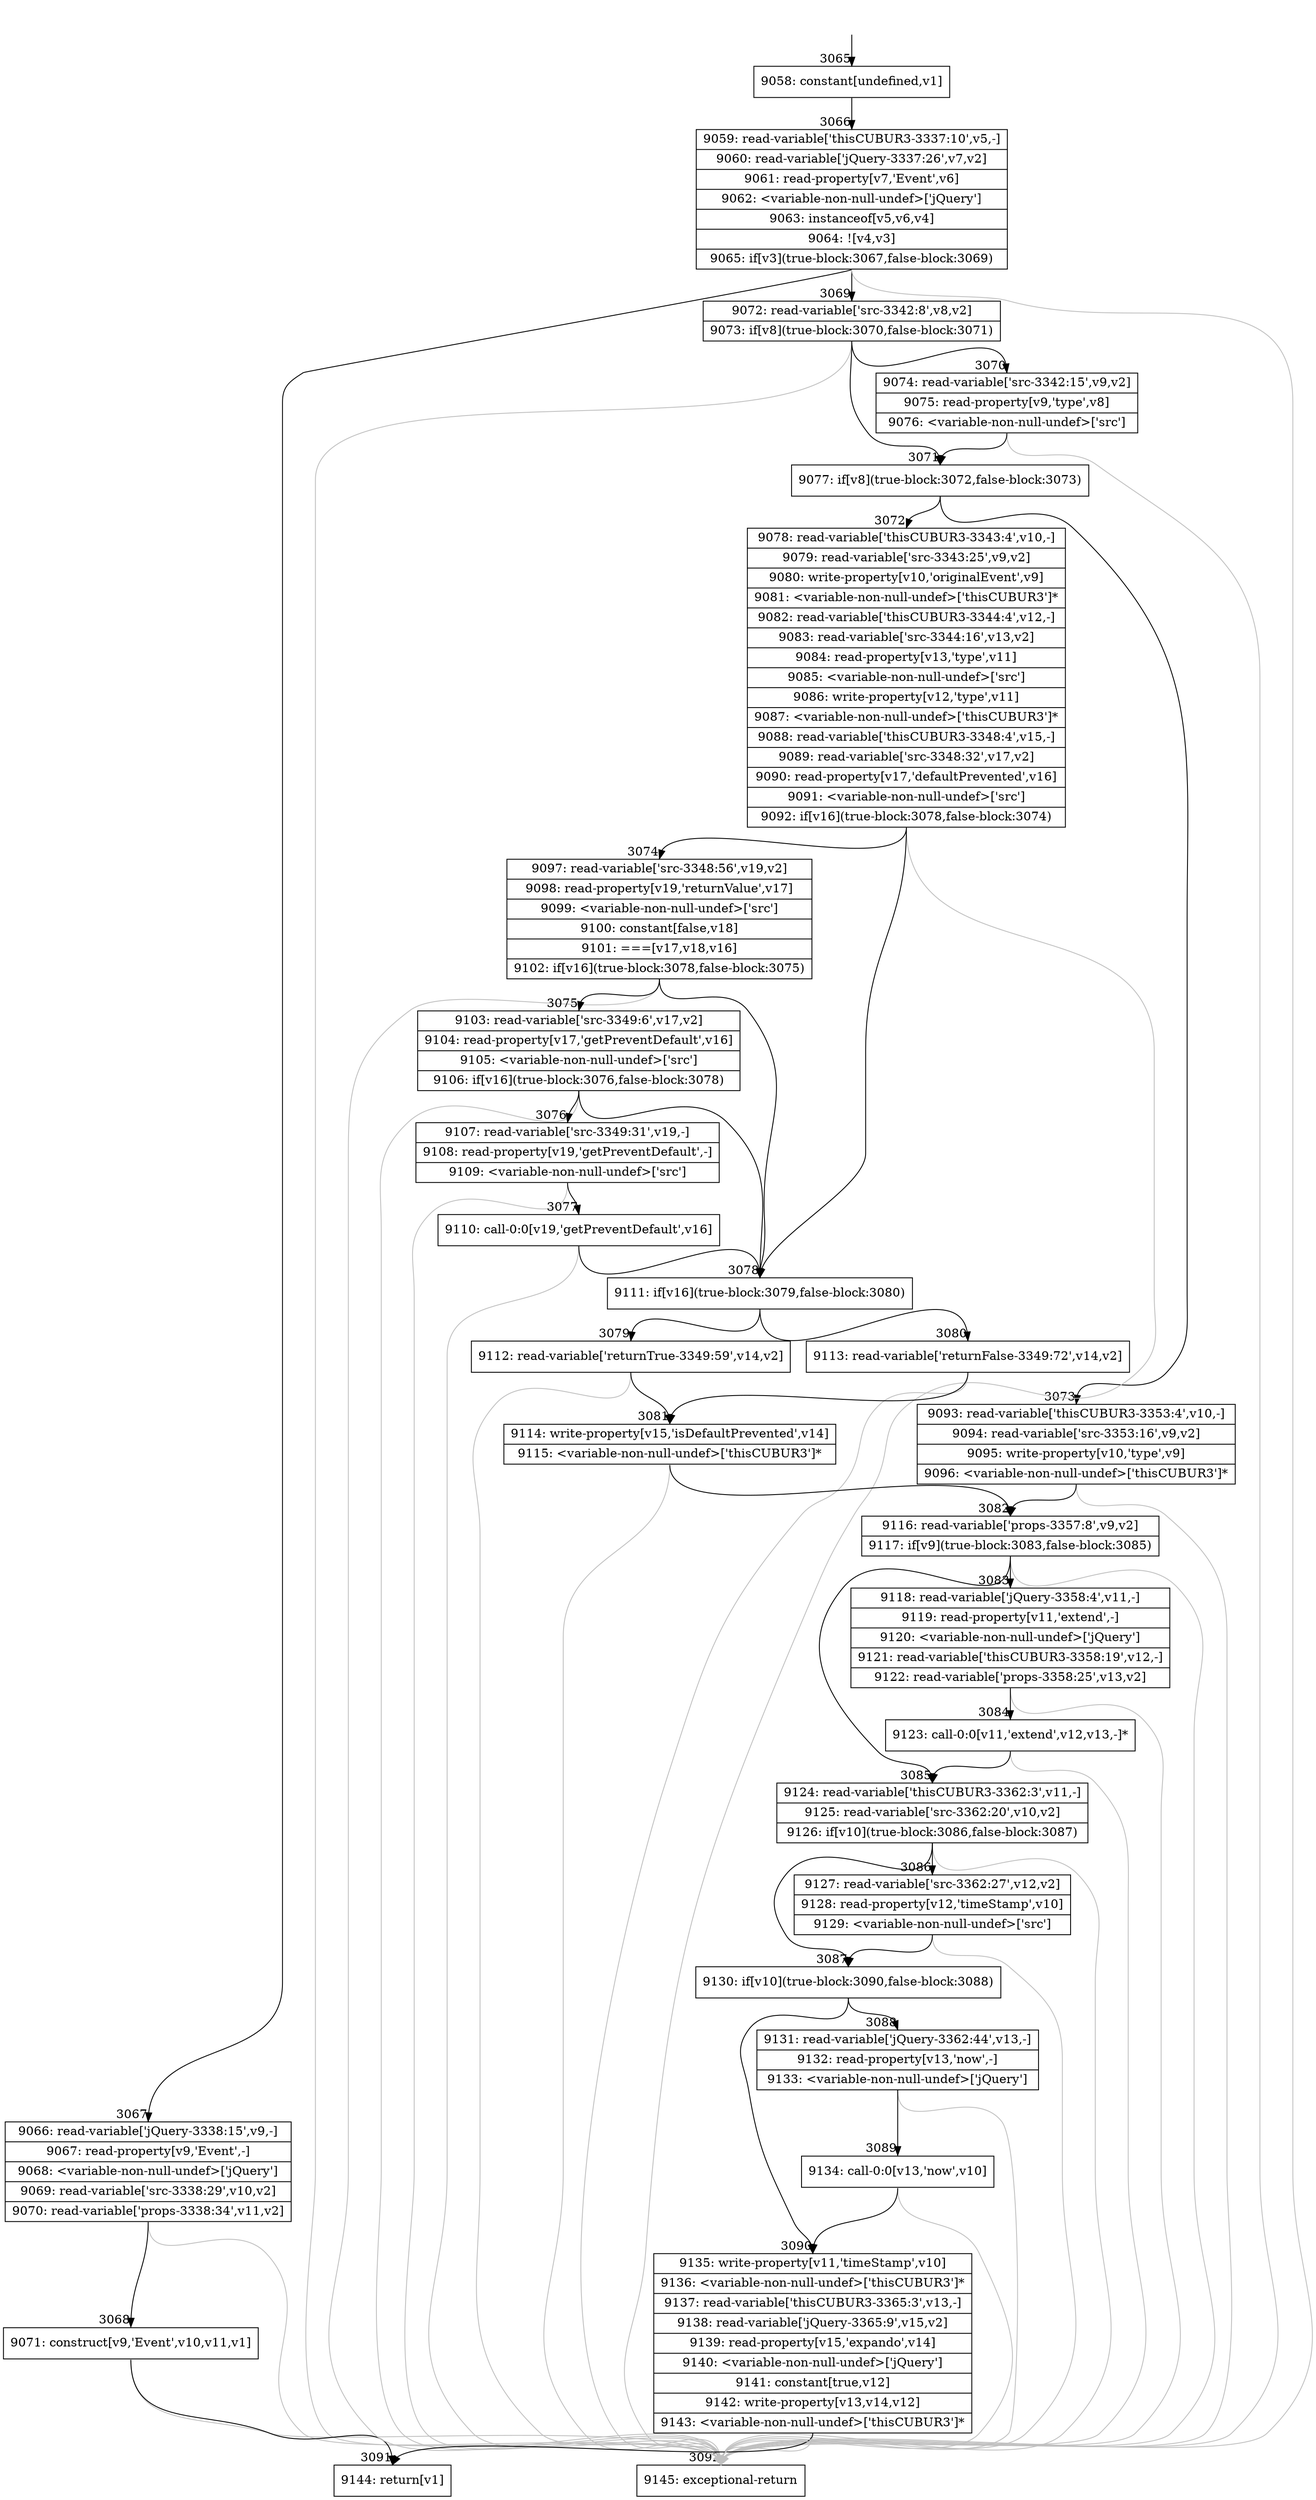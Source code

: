 digraph {
rankdir="TD"
BB_entry187[shape=none,label=""];
BB_entry187 -> BB3065 [tailport=s, headport=n, headlabel="    3065"]
BB3065 [shape=record label="{9058: constant[undefined,v1]}" ] 
BB3065 -> BB3066 [tailport=s, headport=n, headlabel="      3066"]
BB3066 [shape=record label="{9059: read-variable['thisCUBUR3-3337:10',v5,-]|9060: read-variable['jQuery-3337:26',v7,v2]|9061: read-property[v7,'Event',v6]|9062: \<variable-non-null-undef\>['jQuery']|9063: instanceof[v5,v6,v4]|9064: ![v4,v3]|9065: if[v3](true-block:3067,false-block:3069)}" ] 
BB3066 -> BB3067 [tailport=s, headport=n, headlabel="      3067"]
BB3066 -> BB3069 [tailport=s, headport=n, headlabel="      3069"]
BB3066 -> BB3092 [tailport=s, headport=n, color=gray, headlabel="      3092"]
BB3067 [shape=record label="{9066: read-variable['jQuery-3338:15',v9,-]|9067: read-property[v9,'Event',-]|9068: \<variable-non-null-undef\>['jQuery']|9069: read-variable['src-3338:29',v10,v2]|9070: read-variable['props-3338:34',v11,v2]}" ] 
BB3067 -> BB3068 [tailport=s, headport=n, headlabel="      3068"]
BB3067 -> BB3092 [tailport=s, headport=n, color=gray]
BB3068 [shape=record label="{9071: construct[v9,'Event',v10,v11,v1]}" ] 
BB3068 -> BB3091 [tailport=s, headport=n, headlabel="      3091"]
BB3068 -> BB3092 [tailport=s, headport=n, color=gray]
BB3069 [shape=record label="{9072: read-variable['src-3342:8',v8,v2]|9073: if[v8](true-block:3070,false-block:3071)}" ] 
BB3069 -> BB3071 [tailport=s, headport=n, headlabel="      3071"]
BB3069 -> BB3070 [tailport=s, headport=n, headlabel="      3070"]
BB3069 -> BB3092 [tailport=s, headport=n, color=gray]
BB3070 [shape=record label="{9074: read-variable['src-3342:15',v9,v2]|9075: read-property[v9,'type',v8]|9076: \<variable-non-null-undef\>['src']}" ] 
BB3070 -> BB3071 [tailport=s, headport=n]
BB3070 -> BB3092 [tailport=s, headport=n, color=gray]
BB3071 [shape=record label="{9077: if[v8](true-block:3072,false-block:3073)}" ] 
BB3071 -> BB3072 [tailport=s, headport=n, headlabel="      3072"]
BB3071 -> BB3073 [tailport=s, headport=n, headlabel="      3073"]
BB3072 [shape=record label="{9078: read-variable['thisCUBUR3-3343:4',v10,-]|9079: read-variable['src-3343:25',v9,v2]|9080: write-property[v10,'originalEvent',v9]|9081: \<variable-non-null-undef\>['thisCUBUR3']*|9082: read-variable['thisCUBUR3-3344:4',v12,-]|9083: read-variable['src-3344:16',v13,v2]|9084: read-property[v13,'type',v11]|9085: \<variable-non-null-undef\>['src']|9086: write-property[v12,'type',v11]|9087: \<variable-non-null-undef\>['thisCUBUR3']*|9088: read-variable['thisCUBUR3-3348:4',v15,-]|9089: read-variable['src-3348:32',v17,v2]|9090: read-property[v17,'defaultPrevented',v16]|9091: \<variable-non-null-undef\>['src']|9092: if[v16](true-block:3078,false-block:3074)}" ] 
BB3072 -> BB3078 [tailport=s, headport=n, headlabel="      3078"]
BB3072 -> BB3074 [tailport=s, headport=n, headlabel="      3074"]
BB3072 -> BB3092 [tailport=s, headport=n, color=gray]
BB3073 [shape=record label="{9093: read-variable['thisCUBUR3-3353:4',v10,-]|9094: read-variable['src-3353:16',v9,v2]|9095: write-property[v10,'type',v9]|9096: \<variable-non-null-undef\>['thisCUBUR3']*}" ] 
BB3073 -> BB3082 [tailport=s, headport=n, headlabel="      3082"]
BB3073 -> BB3092 [tailport=s, headport=n, color=gray]
BB3074 [shape=record label="{9097: read-variable['src-3348:56',v19,v2]|9098: read-property[v19,'returnValue',v17]|9099: \<variable-non-null-undef\>['src']|9100: constant[false,v18]|9101: ===[v17,v18,v16]|9102: if[v16](true-block:3078,false-block:3075)}" ] 
BB3074 -> BB3078 [tailport=s, headport=n]
BB3074 -> BB3075 [tailport=s, headport=n, headlabel="      3075"]
BB3074 -> BB3092 [tailport=s, headport=n, color=gray]
BB3075 [shape=record label="{9103: read-variable['src-3349:6',v17,v2]|9104: read-property[v17,'getPreventDefault',v16]|9105: \<variable-non-null-undef\>['src']|9106: if[v16](true-block:3076,false-block:3078)}" ] 
BB3075 -> BB3078 [tailport=s, headport=n]
BB3075 -> BB3076 [tailport=s, headport=n, headlabel="      3076"]
BB3075 -> BB3092 [tailport=s, headport=n, color=gray]
BB3076 [shape=record label="{9107: read-variable['src-3349:31',v19,-]|9108: read-property[v19,'getPreventDefault',-]|9109: \<variable-non-null-undef\>['src']}" ] 
BB3076 -> BB3077 [tailport=s, headport=n, headlabel="      3077"]
BB3076 -> BB3092 [tailport=s, headport=n, color=gray]
BB3077 [shape=record label="{9110: call-0:0[v19,'getPreventDefault',v16]}" ] 
BB3077 -> BB3078 [tailport=s, headport=n]
BB3077 -> BB3092 [tailport=s, headport=n, color=gray]
BB3078 [shape=record label="{9111: if[v16](true-block:3079,false-block:3080)}" ] 
BB3078 -> BB3079 [tailport=s, headport=n, headlabel="      3079"]
BB3078 -> BB3080 [tailport=s, headport=n, headlabel="      3080"]
BB3079 [shape=record label="{9112: read-variable['returnTrue-3349:59',v14,v2]}" ] 
BB3079 -> BB3081 [tailport=s, headport=n, headlabel="      3081"]
BB3079 -> BB3092 [tailport=s, headport=n, color=gray]
BB3080 [shape=record label="{9113: read-variable['returnFalse-3349:72',v14,v2]}" ] 
BB3080 -> BB3081 [tailport=s, headport=n]
BB3080 -> BB3092 [tailport=s, headport=n, color=gray]
BB3081 [shape=record label="{9114: write-property[v15,'isDefaultPrevented',v14]|9115: \<variable-non-null-undef\>['thisCUBUR3']*}" ] 
BB3081 -> BB3082 [tailport=s, headport=n]
BB3081 -> BB3092 [tailport=s, headport=n, color=gray]
BB3082 [shape=record label="{9116: read-variable['props-3357:8',v9,v2]|9117: if[v9](true-block:3083,false-block:3085)}" ] 
BB3082 -> BB3083 [tailport=s, headport=n, headlabel="      3083"]
BB3082 -> BB3085 [tailport=s, headport=n, headlabel="      3085"]
BB3082 -> BB3092 [tailport=s, headport=n, color=gray]
BB3083 [shape=record label="{9118: read-variable['jQuery-3358:4',v11,-]|9119: read-property[v11,'extend',-]|9120: \<variable-non-null-undef\>['jQuery']|9121: read-variable['thisCUBUR3-3358:19',v12,-]|9122: read-variable['props-3358:25',v13,v2]}" ] 
BB3083 -> BB3084 [tailport=s, headport=n, headlabel="      3084"]
BB3083 -> BB3092 [tailport=s, headport=n, color=gray]
BB3084 [shape=record label="{9123: call-0:0[v11,'extend',v12,v13,-]*}" ] 
BB3084 -> BB3085 [tailport=s, headport=n]
BB3084 -> BB3092 [tailport=s, headport=n, color=gray]
BB3085 [shape=record label="{9124: read-variable['thisCUBUR3-3362:3',v11,-]|9125: read-variable['src-3362:20',v10,v2]|9126: if[v10](true-block:3086,false-block:3087)}" ] 
BB3085 -> BB3087 [tailport=s, headport=n, headlabel="      3087"]
BB3085 -> BB3086 [tailport=s, headport=n, headlabel="      3086"]
BB3085 -> BB3092 [tailport=s, headport=n, color=gray]
BB3086 [shape=record label="{9127: read-variable['src-3362:27',v12,v2]|9128: read-property[v12,'timeStamp',v10]|9129: \<variable-non-null-undef\>['src']}" ] 
BB3086 -> BB3087 [tailport=s, headport=n]
BB3086 -> BB3092 [tailport=s, headport=n, color=gray]
BB3087 [shape=record label="{9130: if[v10](true-block:3090,false-block:3088)}" ] 
BB3087 -> BB3090 [tailport=s, headport=n, headlabel="      3090"]
BB3087 -> BB3088 [tailport=s, headport=n, headlabel="      3088"]
BB3088 [shape=record label="{9131: read-variable['jQuery-3362:44',v13,-]|9132: read-property[v13,'now',-]|9133: \<variable-non-null-undef\>['jQuery']}" ] 
BB3088 -> BB3089 [tailport=s, headport=n, headlabel="      3089"]
BB3088 -> BB3092 [tailport=s, headport=n, color=gray]
BB3089 [shape=record label="{9134: call-0:0[v13,'now',v10]}" ] 
BB3089 -> BB3090 [tailport=s, headport=n]
BB3089 -> BB3092 [tailport=s, headport=n, color=gray]
BB3090 [shape=record label="{9135: write-property[v11,'timeStamp',v10]|9136: \<variable-non-null-undef\>['thisCUBUR3']*|9137: read-variable['thisCUBUR3-3365:3',v13,-]|9138: read-variable['jQuery-3365:9',v15,v2]|9139: read-property[v15,'expando',v14]|9140: \<variable-non-null-undef\>['jQuery']|9141: constant[true,v12]|9142: write-property[v13,v14,v12]|9143: \<variable-non-null-undef\>['thisCUBUR3']*}" ] 
BB3090 -> BB3091 [tailport=s, headport=n]
BB3090 -> BB3092 [tailport=s, headport=n, color=gray]
BB3091 [shape=record label="{9144: return[v1]}" ] 
BB3092 [shape=record label="{9145: exceptional-return}" ] 
}
